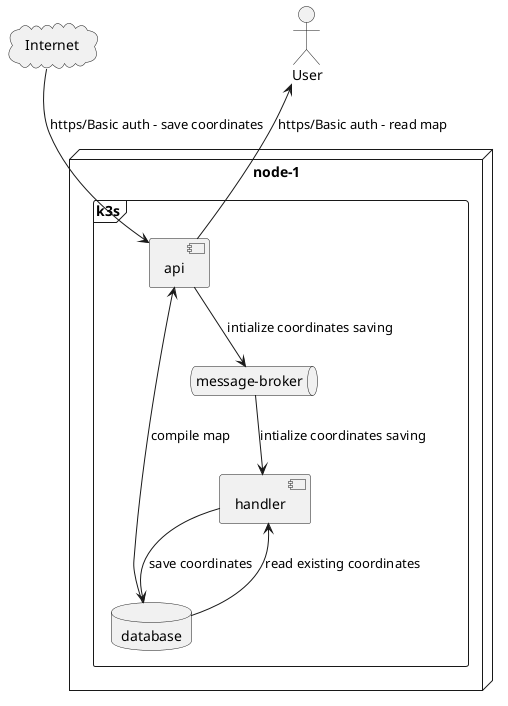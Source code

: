 @startuml Deployment diagram

cloud Internet
actor User

node "node-1" {
  frame k3s {
    component api
    component handler
    database database
    queue "message-broker"
  }
}

Internet --> api : https/Basic auth - save coordinates

api --> "message-broker" : intialize coordinates saving
"message-broker" --> handler : intialize coordinates saving
handler --> database : save coordinates
handler <-- database : read existing coordinates
api <-- database : compile map

User <-- api : https/Basic auth - read map

@enduml
